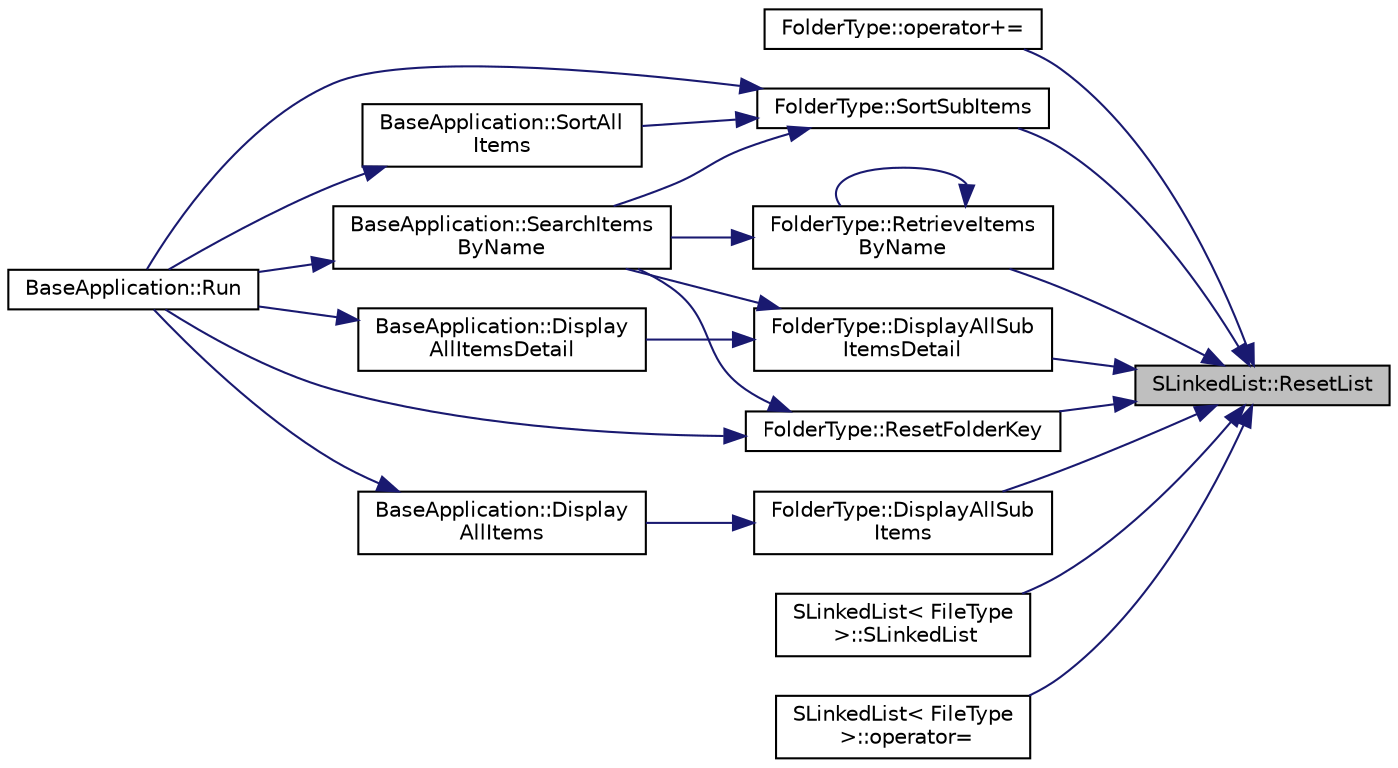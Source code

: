 digraph "SLinkedList::ResetList"
{
 // LATEX_PDF_SIZE
  edge [fontname="Helvetica",fontsize="10",labelfontname="Helvetica",labelfontsize="10"];
  node [fontname="Helvetica",fontsize="10",shape=record];
  rankdir="RL";
  Node91 [label="SLinkedList::ResetList",height=0.2,width=0.4,color="black", fillcolor="grey75", style="filled", fontcolor="black",tooltip="Initialize current pointer for an iteration through the list. (make nullptr)"];
  Node91 -> Node92 [dir="back",color="midnightblue",fontsize="10",style="solid",fontname="Helvetica"];
  Node92 [label="FolderType::operator+=",height=0.2,width=0.4,color="black", fillcolor="white", style="filled",URL="$class_folder_type.html#a461654b53ad3cc83bd69ff5a4b00cc8c",tooltip="Doing combine two different folder."];
  Node91 -> Node93 [dir="back",color="midnightblue",fontsize="10",style="solid",fontname="Helvetica"];
  Node93 [label="FolderType::RetrieveItems\lByName",height=0.2,width=0.4,color="black", fillcolor="white", style="filled",URL="$class_folder_type.html#aa510fd12acb7cc3408e24eb28657c810",tooltip=" "];
  Node93 -> Node94 [dir="back",color="midnightblue",fontsize="10",style="solid",fontname="Helvetica"];
  Node94 [label="BaseApplication::SearchItems\lByName",height=0.2,width=0.4,color="black", fillcolor="white", style="filled",URL="$class_base_application.html#a151a0f325cc865e21364723891f82a7a",tooltip="Retrieve and Display all Items that contain the keword in all child path."];
  Node94 -> Node95 [dir="back",color="midnightblue",fontsize="10",style="solid",fontname="Helvetica"];
  Node95 [label="BaseApplication::Run",height=0.2,width=0.4,color="black", fillcolor="white", style="filled",URL="$class_base_application.html#a8f2ce8add401a3b537f041df9f7ef978",tooltip="Program driver."];
  Node93 -> Node93 [dir="back",color="midnightblue",fontsize="10",style="solid",fontname="Helvetica"];
  Node91 -> Node96 [dir="back",color="midnightblue",fontsize="10",style="solid",fontname="Helvetica"];
  Node96 [label="FolderType::SortSubItems",height=0.2,width=0.4,color="black", fillcolor="white", style="filled",URL="$class_folder_type.html#a011460ae72d46ccbc2cf244351051c30",tooltip="Sort SubItem list."];
  Node96 -> Node95 [dir="back",color="midnightblue",fontsize="10",style="solid",fontname="Helvetica"];
  Node96 -> Node94 [dir="back",color="midnightblue",fontsize="10",style="solid",fontname="Helvetica"];
  Node96 -> Node97 [dir="back",color="midnightblue",fontsize="10",style="solid",fontname="Helvetica"];
  Node97 [label="BaseApplication::SortAll\lItems",height=0.2,width=0.4,color="black", fillcolor="white", style="filled",URL="$class_base_application.html#a724f6683cecf22b645fb68c98b55e1f8",tooltip="sort items in curret folder by value criteria."];
  Node97 -> Node95 [dir="back",color="midnightblue",fontsize="10",style="solid",fontname="Helvetica"];
  Node91 -> Node98 [dir="back",color="midnightblue",fontsize="10",style="solid",fontname="Helvetica"];
  Node98 [label="FolderType::DisplayAllSub\lItems",height=0.2,width=0.4,color="black", fillcolor="white", style="filled",URL="$class_folder_type.html#a4b9d16532a9e7f231a55eb6690ad83ab",tooltip="Display the Current Folder's SubFolder List on Screen. @detail if there is no sub folders return;."];
  Node98 -> Node99 [dir="back",color="midnightblue",fontsize="10",style="solid",fontname="Helvetica"];
  Node99 [label="BaseApplication::Display\lAllItems",height=0.2,width=0.4,color="black", fillcolor="white", style="filled",URL="$class_base_application.html#ac28d5ec00b676d6b79998ac6c0d3ce45",tooltip="Display the Current Folder's SubItem List on Screen. @detail operation ls."];
  Node99 -> Node95 [dir="back",color="midnightblue",fontsize="10",style="solid",fontname="Helvetica"];
  Node91 -> Node100 [dir="back",color="midnightblue",fontsize="10",style="solid",fontname="Helvetica"];
  Node100 [label="FolderType::DisplayAllSub\lItemsDetail",height=0.2,width=0.4,color="black", fillcolor="white", style="filled",URL="$class_folder_type.html#a6c99cb4ce18913d353de018761054ada",tooltip="Display the Current Folder's SubFolder List on Screen. @detail if there is no sub folders return;."];
  Node100 -> Node94 [dir="back",color="midnightblue",fontsize="10",style="solid",fontname="Helvetica"];
  Node100 -> Node101 [dir="back",color="midnightblue",fontsize="10",style="solid",fontname="Helvetica"];
  Node101 [label="BaseApplication::Display\lAllItemsDetail",height=0.2,width=0.4,color="black", fillcolor="white", style="filled",URL="$class_base_application.html#a55b0eb56ea6be6dcb4e89737e584c95c",tooltip="Display the Current Folder's SubItem List of info on Screen. @detail operation ls a."];
  Node101 -> Node95 [dir="back",color="midnightblue",fontsize="10",style="solid",fontname="Helvetica"];
  Node91 -> Node102 [dir="back",color="midnightblue",fontsize="10",style="solid",fontname="Helvetica"];
  Node102 [label="FolderType::ResetFolderKey",height=0.2,width=0.4,color="black", fillcolor="white", style="filled",URL="$class_folder_type.html#a7121baee91e41e0cae92c4541e715bbe",tooltip="Reset all items key."];
  Node102 -> Node95 [dir="back",color="midnightblue",fontsize="10",style="solid",fontname="Helvetica"];
  Node102 -> Node94 [dir="back",color="midnightblue",fontsize="10",style="solid",fontname="Helvetica"];
  Node91 -> Node103 [dir="back",color="midnightblue",fontsize="10",style="solid",fontname="Helvetica"];
  Node103 [label="SLinkedList\< FileType\l \>::SLinkedList",height=0.2,width=0.4,color="black", fillcolor="white", style="filled",URL="$class_s_linked_list.html#ad85673fc4bee8060eb499bf45e762014",tooltip=" "];
  Node91 -> Node104 [dir="back",color="midnightblue",fontsize="10",style="solid",fontname="Helvetica"];
  Node104 [label="SLinkedList\< FileType\l \>::operator=",height=0.2,width=0.4,color="black", fillcolor="white", style="filled",URL="$class_s_linked_list.html#a47974b4e556cfb3a7a52827b2894cd2c",tooltip="Doing Deep copy by copy assignment operator."];
}
